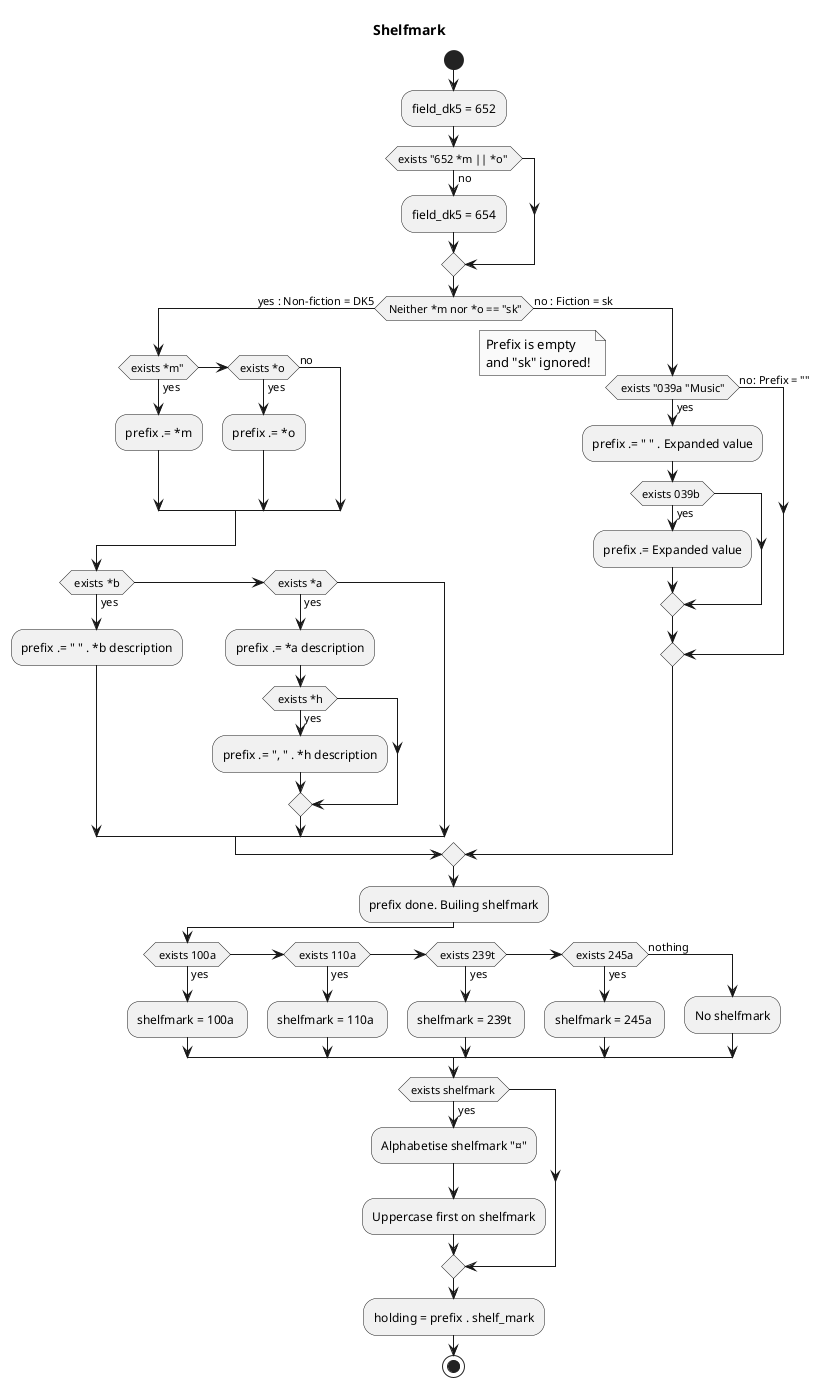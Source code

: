 @startuml
title Shelfmark

' Skinparams '
skinparam monochrome true
'skinparam handwritten true

' Participants
start
/'
        // Look for the marc field to get DK5 classification from. We require
        // that either 'm' or 'o' subfield is present and prefer 652. If this is
        // not the case we'll try the outdated marc field 654 for DK5.
        $field_dk5 = fbs_get_marc_field($entity, '652');
        if (empty($field_dk5['m']) && empty($field_dk5['o'])) {
          $field_dk5 = fbs_get_marc_field($entity, '654');
        }
'/
':Set empty $prefix
:field_dk5 = 652;
if (exists "652 *m || *o" ) then (no)
    :field_dk5 = 654;
endif


/'
        // Non-fiction: Look for the 'sk' marker in both 'm' and 'o' subfield.
        // If it's not present in any of these, we consider the material be to
        // be non-fiction and we should use the special prefix for non-fiction
        // materials.
        if ($field_dk5_m !== 'sk' && $field_dk5_o !== 'sk') {
'/

'if ( *m !== 'sk' \n&& *o !== 'sk') then (yes : Non-fiction)
if ( Neither *m nor *o == "sk") then (yes : Non-fiction = DK5)
    if (exists *m" ) then (yes)
        :prefix .= *m;
    elseif (exists *o ) then (yes)
        :prefix .= *o;
    else (no)
    endif
    
/'
          // Additional descriptors from the DK5 classification. Note that we
          // ensure to use data from the correct subfields of the field we got
          // the DK5 classification from.
          if (!empty($field_dk5['b'][$field_dk5_index])) {
            $prefix .= ' ' . $field_dk5['b'][$field_dk5_index];
          }
          elseif (!empty($field_dk5['a'][$field_dk5_index])) {
            $prefix .= ' ' . $field_dk5['a'][$field_dk5_index];
            if (!empty($field_dk5['h'][$field_dk5_index])) {
              $prefix .= ', ' . $field_dk5['h'][$field_dk5_index];
            }
          }
'/
    if ( exists *b ) then (yes)
        :prefix .= " " . *b description;
    elseif ( exists *a ) then (yes)
            :prefix .= *a description;
        if ( exists *h ) then (yes)
            :prefix .= ", " . *h description;
        endif
    endif
/'
        // Music: Field 039.a is present on music materials, so we can use this
        // is an indicator.
        elseif ($field039a = fbs_get_marc_field($entity, '039', 'a')) {
          $prefix .= fbs_translate_marc($field039a, '039.a');

          // We'll also append additional subfields if present.
          if ($field039b = fbs_get_marc_field($entity, '039', 'b')) {
            $prefix .= ' ' . fbs_translate_marc($field039b, '039.b');
          }
        }
'/

else (no : Fiction = sk)
    if ( exists "039a "Music" ) then (yes)
        :prefix .= " " . Expanded value;
        if (exists 039b ) then (yes)
            :prefix .= Expanded value;
        endif
    else (no: Prefix = "")
        note right: Prefix is empty\nand "sk" ignored!
    endif
endif

:prefix done. Builing shelfmark;

if ( exists 100a ) then (yes)
    :shelfmark = 100a ;
elseif ( exists 110a ) then (yes)
    :shelfmark = 110a ;
elseif ( exists 239t) then (yes)
    :shelfmark = 239t ;
elseif ( exists 245a ) then (yes)
    :shelfmark = 245a ;
else (nothing)
  :No shelfmark;
endif


':$shefmark = first of [ 100a || 110a || 239t || 245a ];
if (exists shelfmark ) then (yes)
    :Alphabetise shelfmark "¤";
    :Uppercase first on shelfmark;
endif

:holding = prefix . shelf_mark;

stop

@enduml
